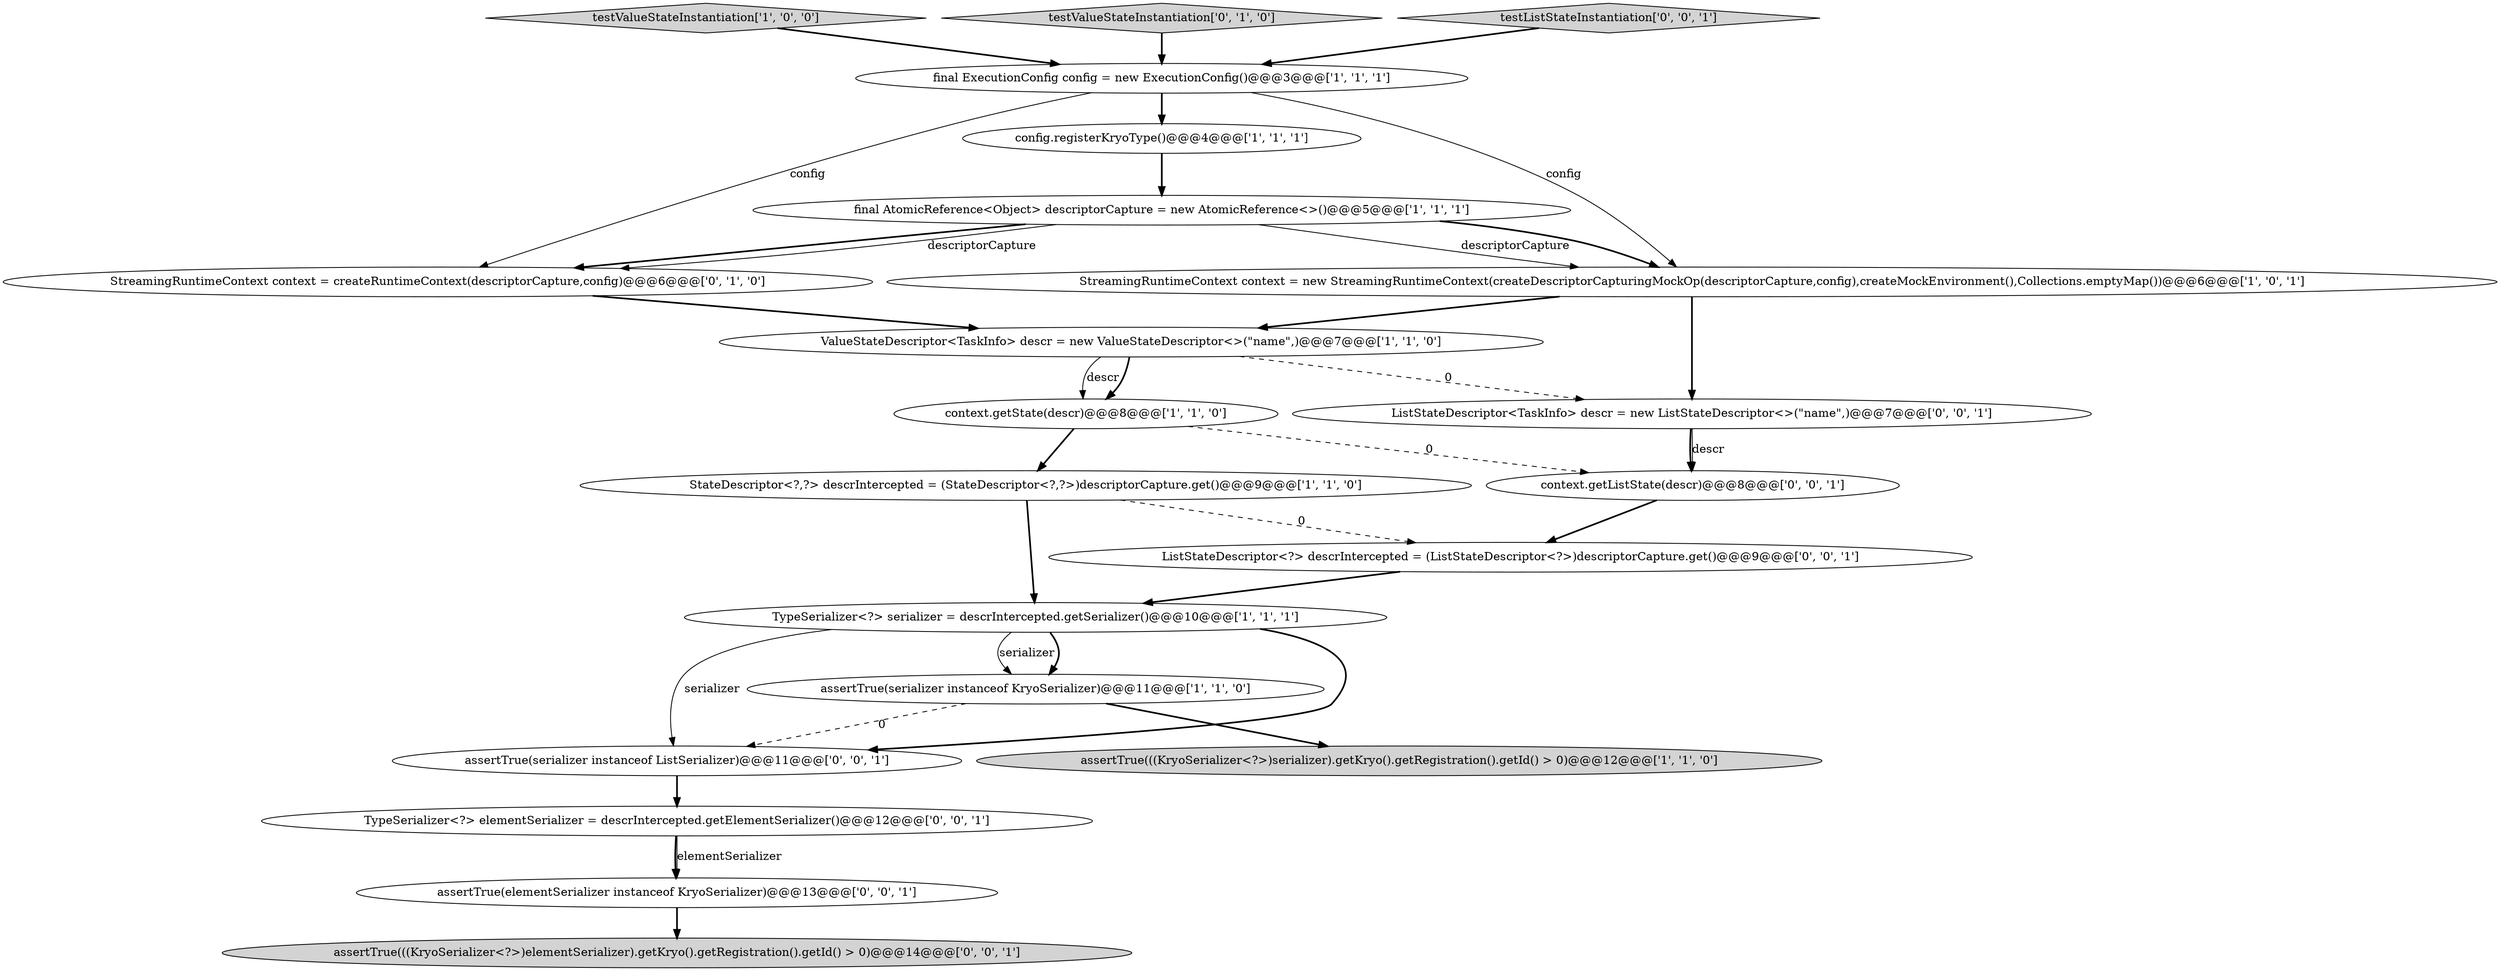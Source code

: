 digraph {
13 [style = filled, label = "TypeSerializer<?> elementSerializer = descrIntercepted.getElementSerializer()@@@12@@@['0', '0', '1']", fillcolor = white, shape = ellipse image = "AAA0AAABBB3BBB"];
17 [style = filled, label = "assertTrue(serializer instanceof ListSerializer)@@@11@@@['0', '0', '1']", fillcolor = white, shape = ellipse image = "AAA0AAABBB3BBB"];
10 [style = filled, label = "StateDescriptor<?,?> descrIntercepted = (StateDescriptor<?,?>)descriptorCapture.get()@@@9@@@['1', '1', '0']", fillcolor = white, shape = ellipse image = "AAA0AAABBB1BBB"];
9 [style = filled, label = "assertTrue(serializer instanceof KryoSerializer)@@@11@@@['1', '1', '0']", fillcolor = white, shape = ellipse image = "AAA0AAABBB1BBB"];
4 [style = filled, label = "context.getState(descr)@@@8@@@['1', '1', '0']", fillcolor = white, shape = ellipse image = "AAA0AAABBB1BBB"];
12 [style = filled, label = "StreamingRuntimeContext context = createRuntimeContext(descriptorCapture,config)@@@6@@@['0', '1', '0']", fillcolor = white, shape = ellipse image = "AAA0AAABBB2BBB"];
8 [style = filled, label = "ValueStateDescriptor<TaskInfo> descr = new ValueStateDescriptor<>(\"name\",)@@@7@@@['1', '1', '0']", fillcolor = white, shape = ellipse image = "AAA0AAABBB1BBB"];
2 [style = filled, label = "final AtomicReference<Object> descriptorCapture = new AtomicReference<>()@@@5@@@['1', '1', '1']", fillcolor = white, shape = ellipse image = "AAA0AAABBB1BBB"];
14 [style = filled, label = "assertTrue(((KryoSerializer<?>)elementSerializer).getKryo().getRegistration().getId() > 0)@@@14@@@['0', '0', '1']", fillcolor = lightgray, shape = ellipse image = "AAA0AAABBB3BBB"];
1 [style = filled, label = "assertTrue(((KryoSerializer<?>)serializer).getKryo().getRegistration().getId() > 0)@@@12@@@['1', '1', '0']", fillcolor = lightgray, shape = ellipse image = "AAA0AAABBB1BBB"];
6 [style = filled, label = "config.registerKryoType()@@@4@@@['1', '1', '1']", fillcolor = white, shape = ellipse image = "AAA0AAABBB1BBB"];
0 [style = filled, label = "final ExecutionConfig config = new ExecutionConfig()@@@3@@@['1', '1', '1']", fillcolor = white, shape = ellipse image = "AAA0AAABBB1BBB"];
19 [style = filled, label = "ListStateDescriptor<?> descrIntercepted = (ListStateDescriptor<?>)descriptorCapture.get()@@@9@@@['0', '0', '1']", fillcolor = white, shape = ellipse image = "AAA0AAABBB3BBB"];
7 [style = filled, label = "StreamingRuntimeContext context = new StreamingRuntimeContext(createDescriptorCapturingMockOp(descriptorCapture,config),createMockEnvironment(),Collections.emptyMap())@@@6@@@['1', '0', '1']", fillcolor = white, shape = ellipse image = "AAA0AAABBB1BBB"];
15 [style = filled, label = "ListStateDescriptor<TaskInfo> descr = new ListStateDescriptor<>(\"name\",)@@@7@@@['0', '0', '1']", fillcolor = white, shape = ellipse image = "AAA0AAABBB3BBB"];
3 [style = filled, label = "testValueStateInstantiation['1', '0', '0']", fillcolor = lightgray, shape = diamond image = "AAA0AAABBB1BBB"];
18 [style = filled, label = "context.getListState(descr)@@@8@@@['0', '0', '1']", fillcolor = white, shape = ellipse image = "AAA0AAABBB3BBB"];
11 [style = filled, label = "testValueStateInstantiation['0', '1', '0']", fillcolor = lightgray, shape = diamond image = "AAA0AAABBB2BBB"];
5 [style = filled, label = "TypeSerializer<?> serializer = descrIntercepted.getSerializer()@@@10@@@['1', '1', '1']", fillcolor = white, shape = ellipse image = "AAA0AAABBB1BBB"];
16 [style = filled, label = "assertTrue(elementSerializer instanceof KryoSerializer)@@@13@@@['0', '0', '1']", fillcolor = white, shape = ellipse image = "AAA0AAABBB3BBB"];
20 [style = filled, label = "testListStateInstantiation['0', '0', '1']", fillcolor = lightgray, shape = diamond image = "AAA0AAABBB3BBB"];
4->10 [style = bold, label=""];
4->18 [style = dashed, label="0"];
0->7 [style = solid, label="config"];
5->9 [style = bold, label=""];
0->6 [style = bold, label=""];
10->19 [style = dashed, label="0"];
8->15 [style = dashed, label="0"];
20->0 [style = bold, label=""];
0->12 [style = solid, label="config"];
18->19 [style = bold, label=""];
5->9 [style = solid, label="serializer"];
7->8 [style = bold, label=""];
5->17 [style = bold, label=""];
2->7 [style = solid, label="descriptorCapture"];
15->18 [style = bold, label=""];
13->16 [style = bold, label=""];
3->0 [style = bold, label=""];
2->12 [style = bold, label=""];
6->2 [style = bold, label=""];
19->5 [style = bold, label=""];
2->12 [style = solid, label="descriptorCapture"];
13->16 [style = solid, label="elementSerializer"];
11->0 [style = bold, label=""];
8->4 [style = solid, label="descr"];
10->5 [style = bold, label=""];
12->8 [style = bold, label=""];
5->17 [style = solid, label="serializer"];
9->17 [style = dashed, label="0"];
7->15 [style = bold, label=""];
16->14 [style = bold, label=""];
17->13 [style = bold, label=""];
8->4 [style = bold, label=""];
2->7 [style = bold, label=""];
15->18 [style = solid, label="descr"];
9->1 [style = bold, label=""];
}
